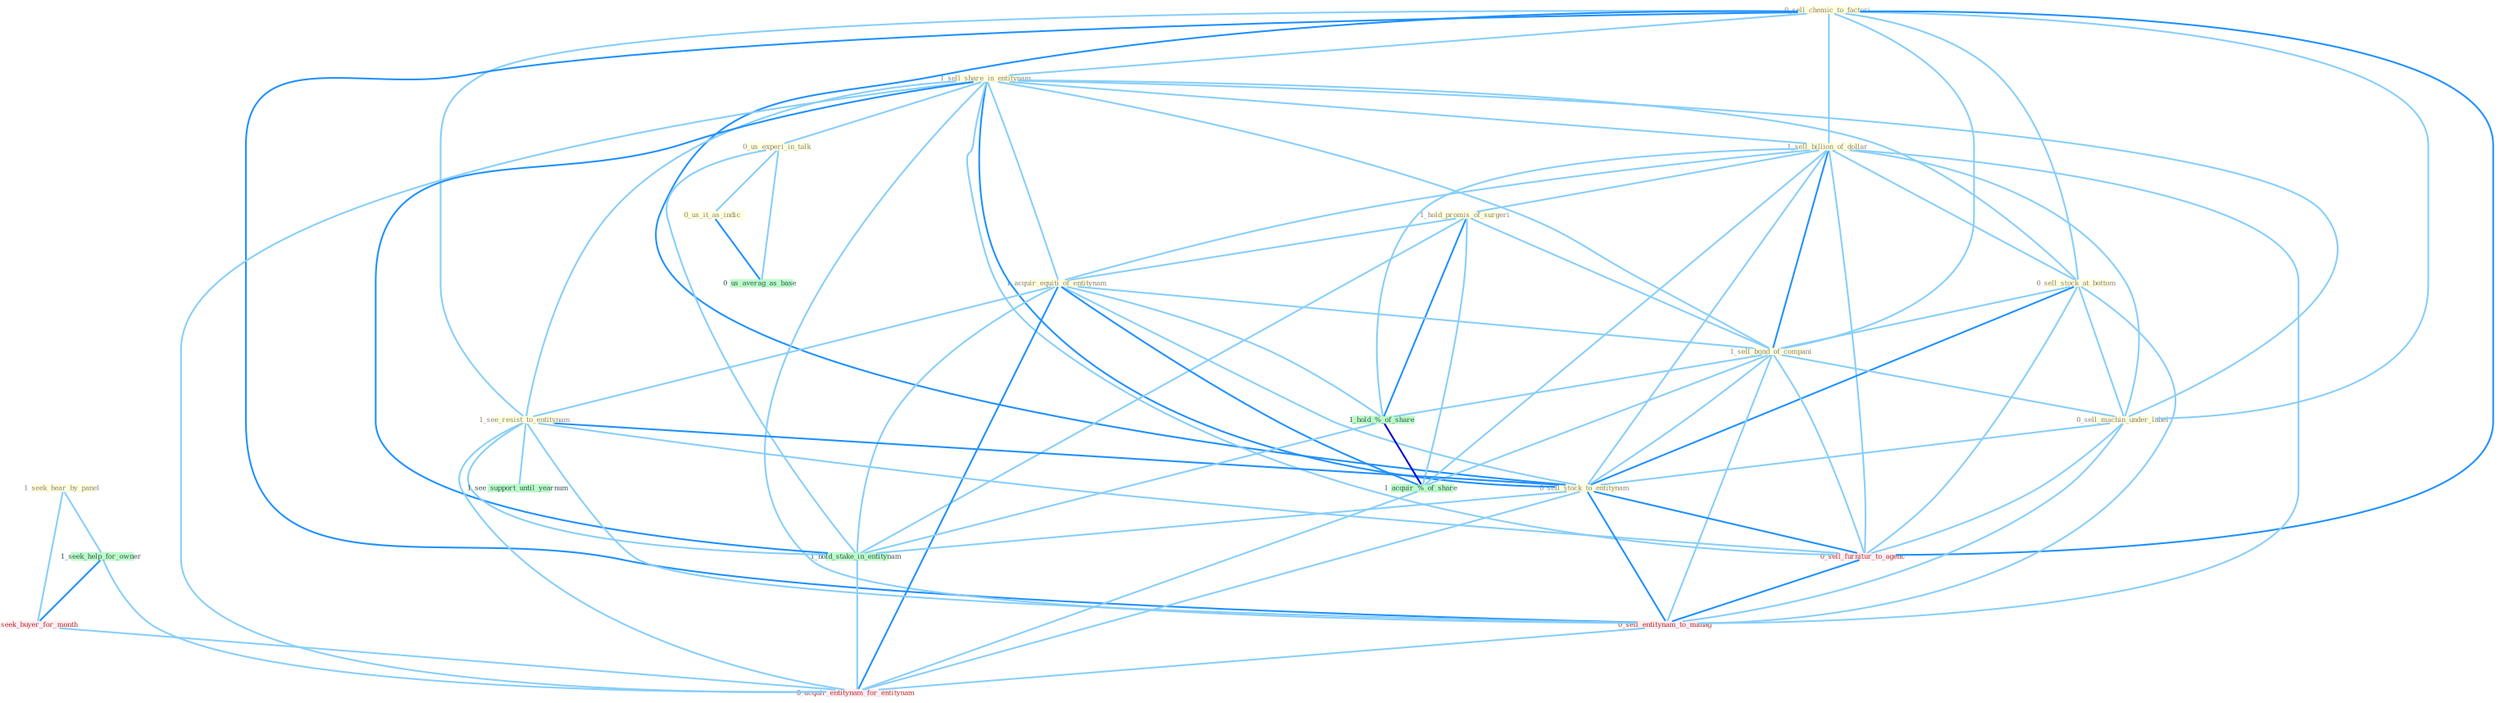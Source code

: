 Graph G{ 
    node
    [shape=polygon,style=filled,width=.5,height=.06,color="#BDFCC9",fixedsize=true,fontsize=4,
    fontcolor="#2f4f4f"];
    {node
    [color="#ffffe0", fontcolor="#8b7d6b"] "0_sell_chemic_to_factori " "1_seek_hear_by_panel " "1_sell_share_in_entitynam " "1_sell_billion_of_dollar " "1_hold_promis_of_surgeri " "0_us_experi_in_talk " "0_sell_stock_at_bottom " "1_acquir_equiti_of_entitynam " "0_us_it_as_indic " "1_sell_bond_of_compani " "1_see_resist_to_entitynam " "0_sell_machin_under_label " "0_sell_stock_to_entitynam "}
{node [color="#fff0f5", fontcolor="#b22222"] "0_seek_buyer_for_month " "0_sell_furnitur_to_agenc " "0_sell_entitynam_to_manag " "0_acquir_entitynam_for_entitynam "}
edge [color="#B0E2FF"];

	"0_sell_chemic_to_factori " -- "1_sell_share_in_entitynam " [w="1", color="#87cefa" ];
	"0_sell_chemic_to_factori " -- "1_sell_billion_of_dollar " [w="1", color="#87cefa" ];
	"0_sell_chemic_to_factori " -- "0_sell_stock_at_bottom " [w="1", color="#87cefa" ];
	"0_sell_chemic_to_factori " -- "1_sell_bond_of_compani " [w="1", color="#87cefa" ];
	"0_sell_chemic_to_factori " -- "1_see_resist_to_entitynam " [w="1", color="#87cefa" ];
	"0_sell_chemic_to_factori " -- "0_sell_machin_under_label " [w="1", color="#87cefa" ];
	"0_sell_chemic_to_factori " -- "0_sell_stock_to_entitynam " [w="2", color="#1e90ff" , len=0.8];
	"0_sell_chemic_to_factori " -- "0_sell_furnitur_to_agenc " [w="2", color="#1e90ff" , len=0.8];
	"0_sell_chemic_to_factori " -- "0_sell_entitynam_to_manag " [w="2", color="#1e90ff" , len=0.8];
	"1_seek_hear_by_panel " -- "1_seek_help_for_owner " [w="1", color="#87cefa" ];
	"1_seek_hear_by_panel " -- "0_seek_buyer_for_month " [w="1", color="#87cefa" ];
	"1_sell_share_in_entitynam " -- "1_sell_billion_of_dollar " [w="1", color="#87cefa" ];
	"1_sell_share_in_entitynam " -- "0_us_experi_in_talk " [w="1", color="#87cefa" ];
	"1_sell_share_in_entitynam " -- "0_sell_stock_at_bottom " [w="1", color="#87cefa" ];
	"1_sell_share_in_entitynam " -- "1_acquir_equiti_of_entitynam " [w="1", color="#87cefa" ];
	"1_sell_share_in_entitynam " -- "1_sell_bond_of_compani " [w="1", color="#87cefa" ];
	"1_sell_share_in_entitynam " -- "1_see_resist_to_entitynam " [w="1", color="#87cefa" ];
	"1_sell_share_in_entitynam " -- "0_sell_machin_under_label " [w="1", color="#87cefa" ];
	"1_sell_share_in_entitynam " -- "0_sell_stock_to_entitynam " [w="2", color="#1e90ff" , len=0.8];
	"1_sell_share_in_entitynam " -- "1_hold_stake_in_entitynam " [w="2", color="#1e90ff" , len=0.8];
	"1_sell_share_in_entitynam " -- "0_sell_furnitur_to_agenc " [w="1", color="#87cefa" ];
	"1_sell_share_in_entitynam " -- "0_sell_entitynam_to_manag " [w="1", color="#87cefa" ];
	"1_sell_share_in_entitynam " -- "0_acquir_entitynam_for_entitynam " [w="1", color="#87cefa" ];
	"1_sell_billion_of_dollar " -- "1_hold_promis_of_surgeri " [w="1", color="#87cefa" ];
	"1_sell_billion_of_dollar " -- "0_sell_stock_at_bottom " [w="1", color="#87cefa" ];
	"1_sell_billion_of_dollar " -- "1_acquir_equiti_of_entitynam " [w="1", color="#87cefa" ];
	"1_sell_billion_of_dollar " -- "1_sell_bond_of_compani " [w="2", color="#1e90ff" , len=0.8];
	"1_sell_billion_of_dollar " -- "0_sell_machin_under_label " [w="1", color="#87cefa" ];
	"1_sell_billion_of_dollar " -- "0_sell_stock_to_entitynam " [w="1", color="#87cefa" ];
	"1_sell_billion_of_dollar " -- "1_hold_%_of_share " [w="1", color="#87cefa" ];
	"1_sell_billion_of_dollar " -- "1_acquir_%_of_share " [w="1", color="#87cefa" ];
	"1_sell_billion_of_dollar " -- "0_sell_furnitur_to_agenc " [w="1", color="#87cefa" ];
	"1_sell_billion_of_dollar " -- "0_sell_entitynam_to_manag " [w="1", color="#87cefa" ];
	"1_hold_promis_of_surgeri " -- "1_acquir_equiti_of_entitynam " [w="1", color="#87cefa" ];
	"1_hold_promis_of_surgeri " -- "1_sell_bond_of_compani " [w="1", color="#87cefa" ];
	"1_hold_promis_of_surgeri " -- "1_hold_%_of_share " [w="2", color="#1e90ff" , len=0.8];
	"1_hold_promis_of_surgeri " -- "1_hold_stake_in_entitynam " [w="1", color="#87cefa" ];
	"1_hold_promis_of_surgeri " -- "1_acquir_%_of_share " [w="1", color="#87cefa" ];
	"0_us_experi_in_talk " -- "0_us_it_as_indic " [w="1", color="#87cefa" ];
	"0_us_experi_in_talk " -- "1_hold_stake_in_entitynam " [w="1", color="#87cefa" ];
	"0_us_experi_in_talk " -- "0_us_averag_as_base " [w="1", color="#87cefa" ];
	"0_sell_stock_at_bottom " -- "1_sell_bond_of_compani " [w="1", color="#87cefa" ];
	"0_sell_stock_at_bottom " -- "0_sell_machin_under_label " [w="1", color="#87cefa" ];
	"0_sell_stock_at_bottom " -- "0_sell_stock_to_entitynam " [w="2", color="#1e90ff" , len=0.8];
	"0_sell_stock_at_bottom " -- "0_sell_furnitur_to_agenc " [w="1", color="#87cefa" ];
	"0_sell_stock_at_bottom " -- "0_sell_entitynam_to_manag " [w="1", color="#87cefa" ];
	"1_acquir_equiti_of_entitynam " -- "1_sell_bond_of_compani " [w="1", color="#87cefa" ];
	"1_acquir_equiti_of_entitynam " -- "1_see_resist_to_entitynam " [w="1", color="#87cefa" ];
	"1_acquir_equiti_of_entitynam " -- "0_sell_stock_to_entitynam " [w="1", color="#87cefa" ];
	"1_acquir_equiti_of_entitynam " -- "1_hold_%_of_share " [w="1", color="#87cefa" ];
	"1_acquir_equiti_of_entitynam " -- "1_hold_stake_in_entitynam " [w="1", color="#87cefa" ];
	"1_acquir_equiti_of_entitynam " -- "1_acquir_%_of_share " [w="2", color="#1e90ff" , len=0.8];
	"1_acquir_equiti_of_entitynam " -- "0_acquir_entitynam_for_entitynam " [w="2", color="#1e90ff" , len=0.8];
	"0_us_it_as_indic " -- "0_us_averag_as_base " [w="2", color="#1e90ff" , len=0.8];
	"1_sell_bond_of_compani " -- "0_sell_machin_under_label " [w="1", color="#87cefa" ];
	"1_sell_bond_of_compani " -- "0_sell_stock_to_entitynam " [w="1", color="#87cefa" ];
	"1_sell_bond_of_compani " -- "1_hold_%_of_share " [w="1", color="#87cefa" ];
	"1_sell_bond_of_compani " -- "1_acquir_%_of_share " [w="1", color="#87cefa" ];
	"1_sell_bond_of_compani " -- "0_sell_furnitur_to_agenc " [w="1", color="#87cefa" ];
	"1_sell_bond_of_compani " -- "0_sell_entitynam_to_manag " [w="1", color="#87cefa" ];
	"1_see_resist_to_entitynam " -- "0_sell_stock_to_entitynam " [w="2", color="#1e90ff" , len=0.8];
	"1_see_resist_to_entitynam " -- "1_hold_stake_in_entitynam " [w="1", color="#87cefa" ];
	"1_see_resist_to_entitynam " -- "1_see_support_until_yearnum " [w="1", color="#87cefa" ];
	"1_see_resist_to_entitynam " -- "0_sell_furnitur_to_agenc " [w="1", color="#87cefa" ];
	"1_see_resist_to_entitynam " -- "0_sell_entitynam_to_manag " [w="1", color="#87cefa" ];
	"1_see_resist_to_entitynam " -- "0_acquir_entitynam_for_entitynam " [w="1", color="#87cefa" ];
	"0_sell_machin_under_label " -- "0_sell_stock_to_entitynam " [w="1", color="#87cefa" ];
	"0_sell_machin_under_label " -- "0_sell_furnitur_to_agenc " [w="1", color="#87cefa" ];
	"0_sell_machin_under_label " -- "0_sell_entitynam_to_manag " [w="1", color="#87cefa" ];
	"0_sell_stock_to_entitynam " -- "1_hold_stake_in_entitynam " [w="1", color="#87cefa" ];
	"0_sell_stock_to_entitynam " -- "0_sell_furnitur_to_agenc " [w="2", color="#1e90ff" , len=0.8];
	"0_sell_stock_to_entitynam " -- "0_sell_entitynam_to_manag " [w="2", color="#1e90ff" , len=0.8];
	"0_sell_stock_to_entitynam " -- "0_acquir_entitynam_for_entitynam " [w="1", color="#87cefa" ];
	"1_hold_%_of_share " -- "1_hold_stake_in_entitynam " [w="1", color="#87cefa" ];
	"1_hold_%_of_share " -- "1_acquir_%_of_share " [w="3", color="#0000cd" , len=0.6];
	"1_hold_stake_in_entitynam " -- "0_acquir_entitynam_for_entitynam " [w="1", color="#87cefa" ];
	"1_seek_help_for_owner " -- "0_seek_buyer_for_month " [w="2", color="#1e90ff" , len=0.8];
	"1_seek_help_for_owner " -- "0_acquir_entitynam_for_entitynam " [w="1", color="#87cefa" ];
	"0_seek_buyer_for_month " -- "0_acquir_entitynam_for_entitynam " [w="1", color="#87cefa" ];
	"1_acquir_%_of_share " -- "0_acquir_entitynam_for_entitynam " [w="1", color="#87cefa" ];
	"0_sell_furnitur_to_agenc " -- "0_sell_entitynam_to_manag " [w="2", color="#1e90ff" , len=0.8];
	"0_sell_entitynam_to_manag " -- "0_acquir_entitynam_for_entitynam " [w="1", color="#87cefa" ];
}